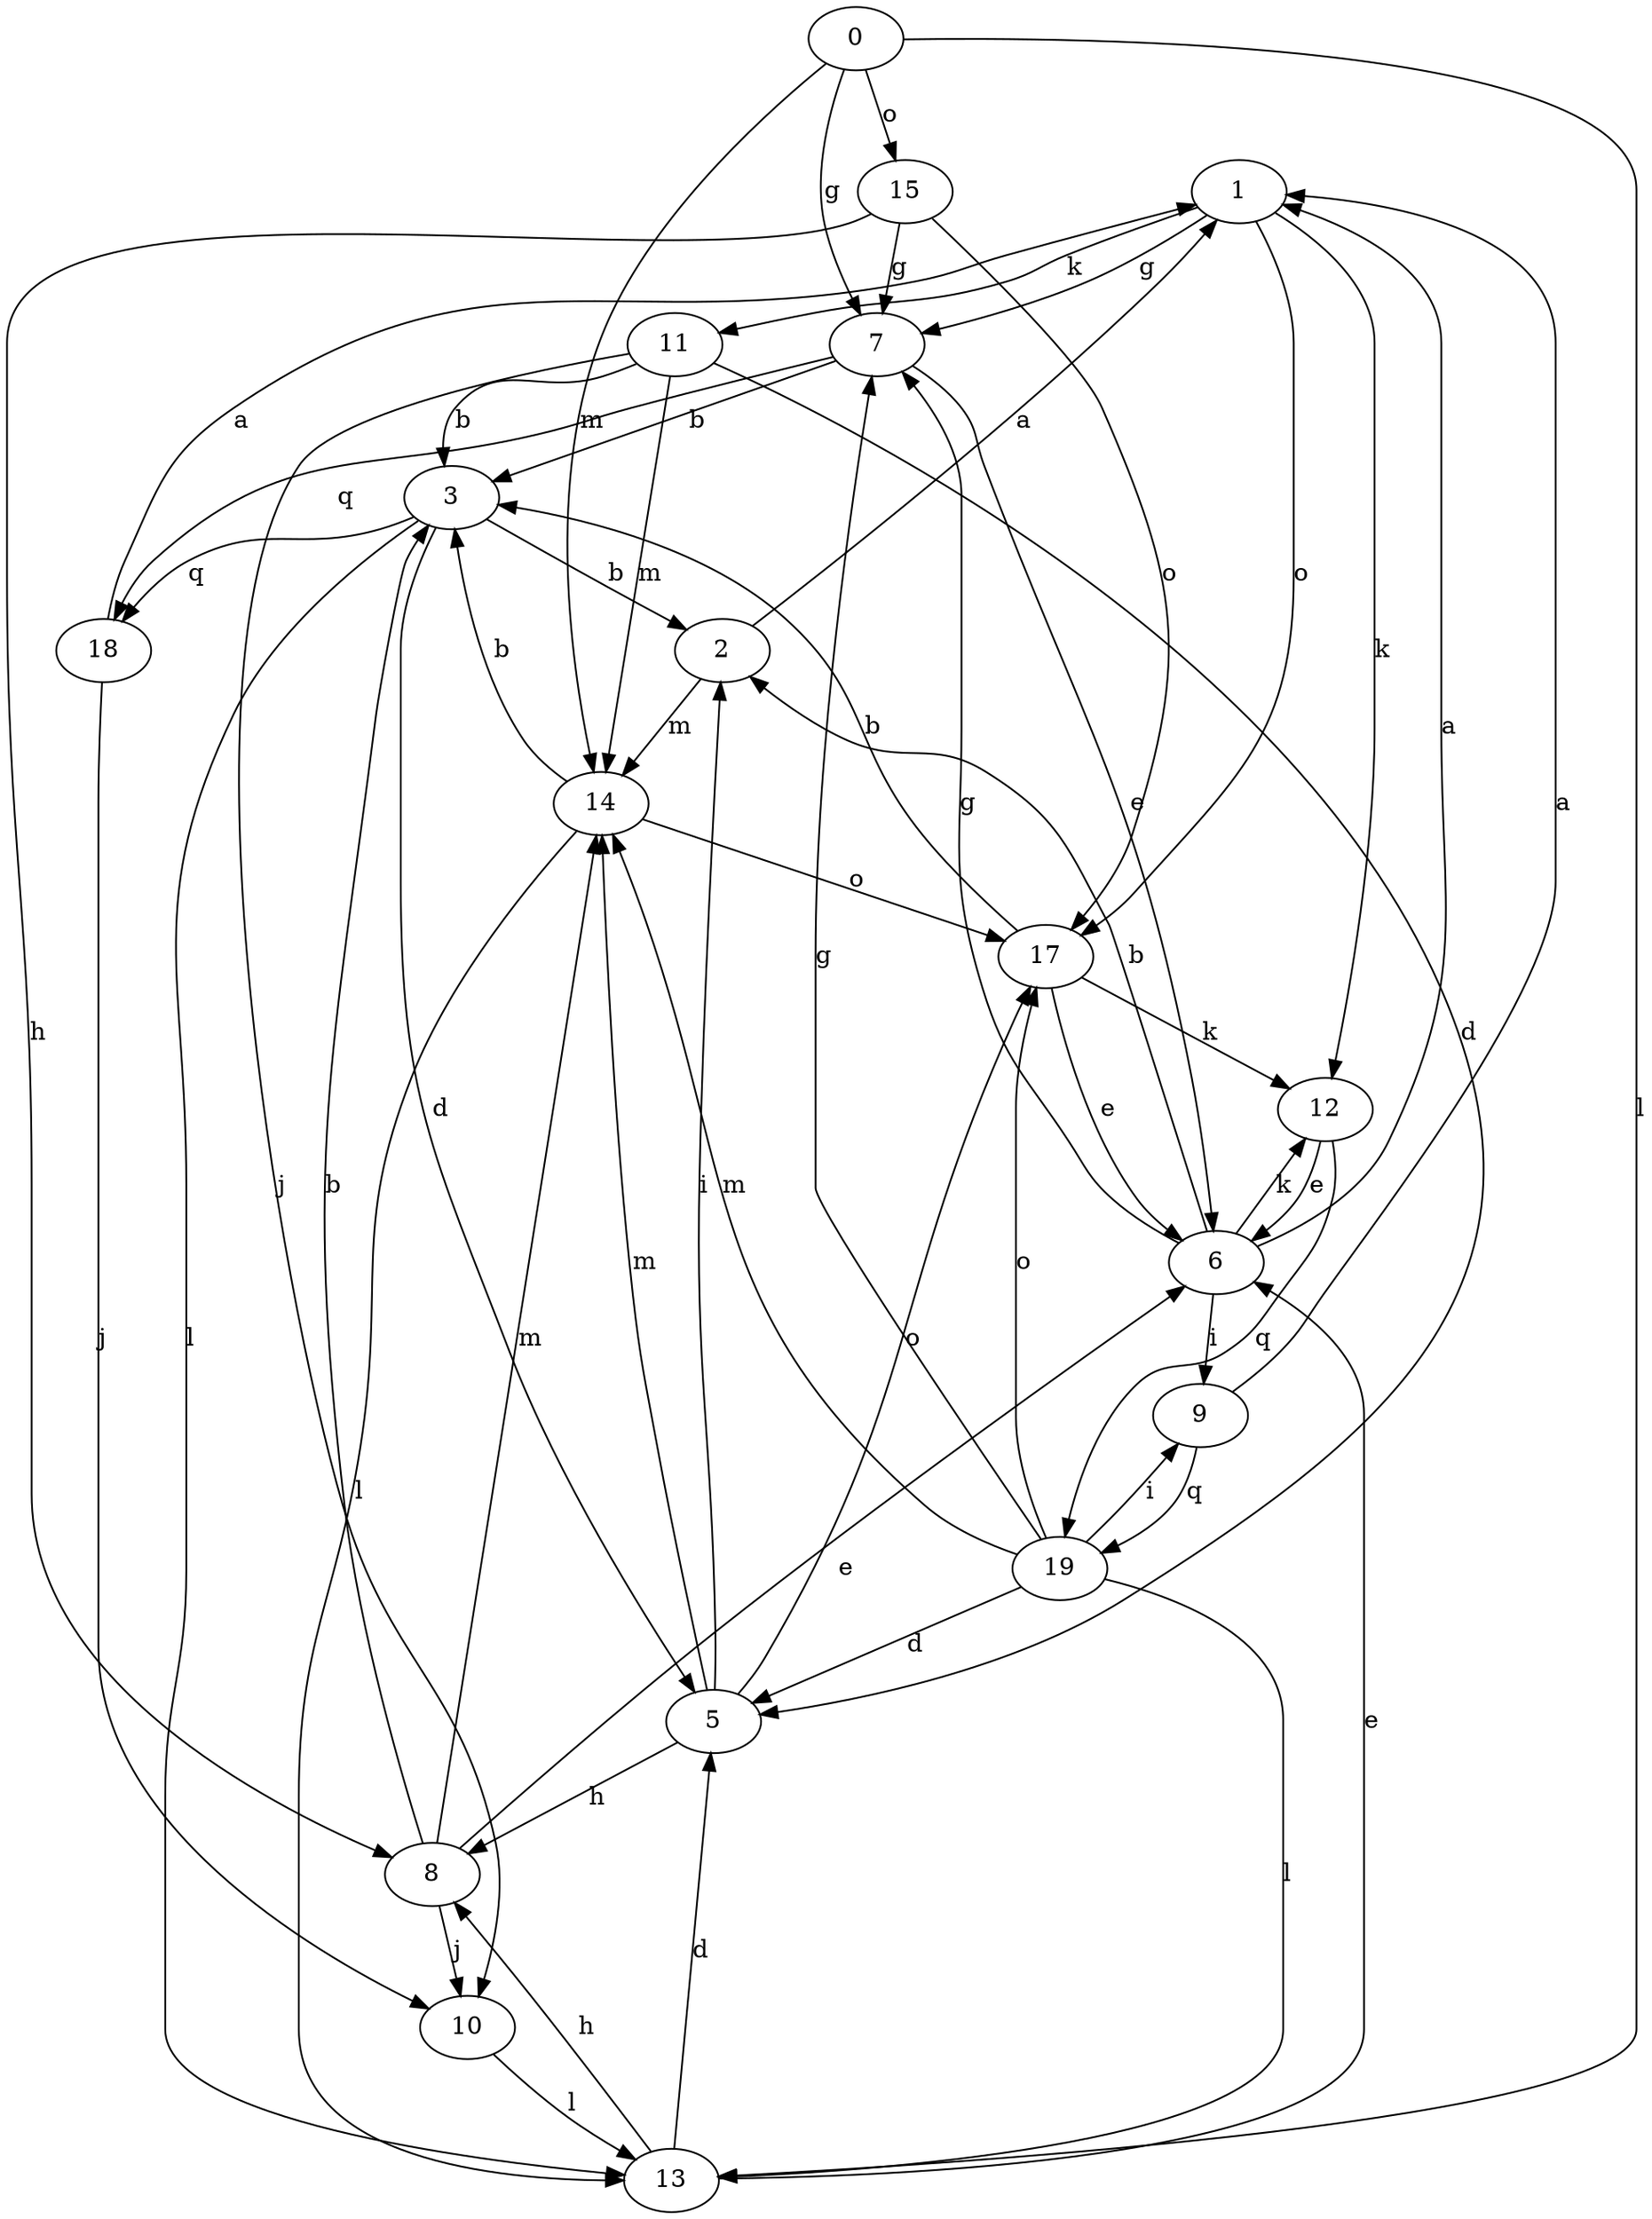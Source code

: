 strict digraph  {
1;
2;
3;
5;
6;
7;
0;
8;
9;
10;
11;
12;
13;
14;
15;
17;
18;
19;
1 -> 7  [label=g];
1 -> 11  [label=k];
1 -> 12  [label=k];
1 -> 17  [label=o];
2 -> 1  [label=a];
2 -> 14  [label=m];
3 -> 2  [label=b];
3 -> 5  [label=d];
3 -> 13  [label=l];
3 -> 18  [label=q];
5 -> 8  [label=h];
5 -> 14  [label=m];
5 -> 17  [label=o];
5 -> 2  [label=i];
6 -> 1  [label=a];
6 -> 2  [label=b];
6 -> 7  [label=g];
6 -> 9  [label=i];
6 -> 12  [label=k];
7 -> 3  [label=b];
7 -> 6  [label=e];
7 -> 18  [label=q];
0 -> 7  [label=g];
0 -> 13  [label=l];
0 -> 14  [label=m];
0 -> 15  [label=o];
8 -> 3  [label=b];
8 -> 6  [label=e];
8 -> 10  [label=j];
8 -> 14  [label=m];
9 -> 1  [label=a];
9 -> 19  [label=q];
10 -> 13  [label=l];
11 -> 3  [label=b];
11 -> 5  [label=d];
11 -> 10  [label=j];
11 -> 14  [label=m];
12 -> 6  [label=e];
12 -> 19  [label=q];
13 -> 5  [label=d];
13 -> 6  [label=e];
13 -> 8  [label=h];
14 -> 3  [label=b];
14 -> 13  [label=l];
14 -> 17  [label=o];
15 -> 7  [label=g];
15 -> 8  [label=h];
15 -> 17  [label=o];
17 -> 3  [label=b];
17 -> 6  [label=e];
17 -> 12  [label=k];
18 -> 1  [label=a];
18 -> 10  [label=j];
19 -> 5  [label=d];
19 -> 7  [label=g];
19 -> 9  [label=i];
19 -> 13  [label=l];
19 -> 14  [label=m];
19 -> 17  [label=o];
}
